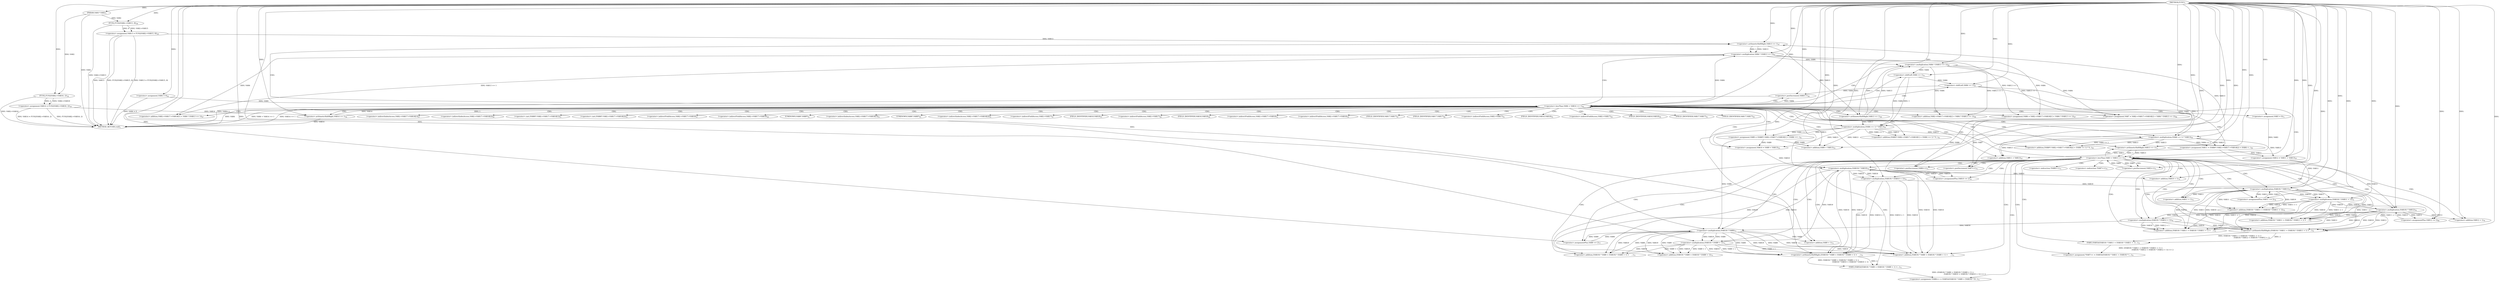 digraph "FUN1" {  
"8" [label = <(METHOD,FUN1)<SUB>1</SUB>> ]
"199" [label = <(METHOD_RETURN,void)<SUB>1</SUB>> ]
"9" [label = <(PARAM,VAR1* VAR2)<SUB>1</SUB>> ]
"21" [label = <(&lt;operator&gt;.assignment,VAR13 = FUN2(VAR2-&gt;VAR15, 8))<SUB>29</SUB>> ]
"28" [label = <(&lt;operator&gt;.assignment,VAR14 = FUN2(VAR2-&gt;VAR16, 2))<SUB>30</SUB>> ]
"40" [label = <(&lt;operator&gt;.lessThan,VAR4 &lt; VAR14 &gt;&gt; 1)<SUB>44</SUB>> ]
"45" [label = <(&lt;operator&gt;.postIncrement,VAR4++)<SUB>44</SUB>> ]
"23" [label = <(FUN2,FUN2(VAR2-&gt;VAR15, 8))<SUB>29</SUB>> ]
"30" [label = <(FUN2,FUN2(VAR2-&gt;VAR16, 2))<SUB>30</SUB>> ]
"37" [label = <(&lt;operator&gt;.assignment,VAR4 = 0)<SUB>44</SUB>> ]
"48" [label = <(&lt;operator&gt;.assignment,VAR6 = VAR2-&gt;VAR17-&gt;VAR18[1] + VAR4 * (VAR13 &gt;&gt; 1))<SUB>47</SUB>> ]
"63" [label = <(&lt;operator&gt;.assignment,VAR7 = VAR2-&gt;VAR17-&gt;VAR18[2] + VAR4 * (VAR13 &gt;&gt; 1))<SUB>49</SUB>> ]
"78" [label = <(&lt;operator&gt;.assignment,VAR9 = (VAR8*) VAR2-&gt;VAR17-&gt;VAR18[1] + (VAR4 &lt;&lt;...)<SUB>51</SUB>> ]
"95" [label = <(&lt;operator&gt;.assignment,VAR10 = VAR9 + VAR13)<SUB>53</SUB>> ]
"100" [label = <(&lt;operator&gt;.assignment,VAR11 = (VAR8*) VAR2-&gt;VAR17-&gt;VAR18[2] + (VAR4 &lt;...)<SUB>55</SUB>> ]
"117" [label = <(&lt;operator&gt;.assignment,VAR12 = VAR11 + VAR13)<SUB>57</SUB>> ]
"42" [label = <(&lt;operator&gt;.arithmeticShiftRight,VAR14 &gt;&gt; 1)<SUB>44</SUB>> ]
"127" [label = <(&lt;operator&gt;.lessThan,VAR3 &lt; VAR13 &gt;&gt; 1)<SUB>71</SUB>> ]
"132" [label = <(&lt;operator&gt;.postIncrement,VAR3++)<SUB>71</SUB>> ]
"50" [label = <(&lt;operator&gt;.addition,VAR2-&gt;VAR17-&gt;VAR18[1] + VAR4 * (VAR13 &gt;&gt; 1))<SUB>47</SUB>> ]
"65" [label = <(&lt;operator&gt;.addition,VAR2-&gt;VAR17-&gt;VAR18[2] + VAR4 * (VAR13 &gt;&gt; 1))<SUB>49</SUB>> ]
"80" [label = <(&lt;operator&gt;.addition,(VAR8*) VAR2-&gt;VAR17-&gt;VAR18[1] + (VAR4 &lt;&lt; 1) * V...)<SUB>51</SUB>> ]
"97" [label = <(&lt;operator&gt;.addition,VAR9 + VAR13)<SUB>53</SUB>> ]
"102" [label = <(&lt;operator&gt;.addition,(VAR8*) VAR2-&gt;VAR17-&gt;VAR18[2] + (VAR4 &lt;&lt; 1) * V...)<SUB>55</SUB>> ]
"119" [label = <(&lt;operator&gt;.addition,VAR11 + VAR13)<SUB>57</SUB>> ]
"124" [label = <(&lt;operator&gt;.assignment,VAR3 = 0)<SUB>71</SUB>> ]
"135" [label = <(&lt;operator&gt;.assignment,*VAR6++ = (VAR5)(((VAR19) * VAR9 + (VAR19) * (V...)<SUB>73</SUB>> ]
"161" [label = <(&lt;operator&gt;.assignment,*VAR7++ = (VAR5)(((VAR19) * VAR11 + (VAR19) * (...)<SUB>75</SUB>> ]
"187" [label = <(&lt;operator&gt;.assignmentPlus,VAR9 += 2)<SUB>77</SUB>> ]
"190" [label = <(&lt;operator&gt;.assignmentPlus,VAR10 += 2)<SUB>78</SUB>> ]
"193" [label = <(&lt;operator&gt;.assignmentPlus,VAR11 += 2)<SUB>79</SUB>> ]
"196" [label = <(&lt;operator&gt;.assignmentPlus,VAR12 += 2)<SUB>80</SUB>> ]
"58" [label = <(&lt;operator&gt;.multiplication,VAR4 * (VAR13 &gt;&gt; 1))<SUB>47</SUB>> ]
"73" [label = <(&lt;operator&gt;.multiplication,VAR4 * (VAR13 &gt;&gt; 1))<SUB>49</SUB>> ]
"90" [label = <(&lt;operator&gt;.multiplication,(VAR4 &lt;&lt; 1) * VAR13)<SUB>51</SUB>> ]
"112" [label = <(&lt;operator&gt;.multiplication,(VAR4 &lt;&lt; 1) * VAR13)<SUB>55</SUB>> ]
"129" [label = <(&lt;operator&gt;.arithmeticShiftRight,VAR13 &gt;&gt; 1)<SUB>71</SUB>> ]
"60" [label = <(&lt;operator&gt;.arithmeticShiftRight,VAR13 &gt;&gt; 1)<SUB>47</SUB>> ]
"75" [label = <(&lt;operator&gt;.arithmeticShiftRight,VAR13 &gt;&gt; 1)<SUB>49</SUB>> ]
"91" [label = <(&lt;operator&gt;.shiftLeft,VAR4 &lt;&lt; 1)<SUB>51</SUB>> ]
"113" [label = <(&lt;operator&gt;.shiftLeft,VAR4 &lt;&lt; 1)<SUB>55</SUB>> ]
"139" [label = <(VAR5,(VAR5)(((VAR19) * VAR9 + (VAR19) * (VAR9 + 1) +...)<SUB>73</SUB>> ]
"165" [label = <(VAR5,(VAR5)(((VAR19) * VAR11 + (VAR19) * (VAR11 + 1)...)<SUB>75</SUB>> ]
"137" [label = <(&lt;operator&gt;.postIncrement,VAR6++)<SUB>73</SUB>> ]
"140" [label = <(&lt;operator&gt;.arithmeticShiftRight,((VAR19) * VAR9 + (VAR19) * (VAR9 + 1) +
			   ...)<SUB>73</SUB>> ]
"163" [label = <(&lt;operator&gt;.postIncrement,VAR7++)<SUB>75</SUB>> ]
"166" [label = <(&lt;operator&gt;.arithmeticShiftRight,((VAR19) * VAR11 + (VAR19) * (VAR11 + 1) +
			 ...)<SUB>75</SUB>> ]
"141" [label = <(&lt;operator&gt;.addition,(VAR19) * VAR9 + (VAR19) * (VAR9 + 1) +
			    ...)<SUB>73</SUB>> ]
"167" [label = <(&lt;operator&gt;.addition,(VAR19) * VAR11 + (VAR19) * (VAR11 + 1) +
			  ...)<SUB>75</SUB>> ]
"142" [label = <(&lt;operator&gt;.addition,(VAR19) * VAR9 + (VAR19) * (VAR9 + 1) +
			    ...)<SUB>73</SUB>> ]
"155" [label = <(&lt;operator&gt;.multiplication,(VAR19) * (VAR10 + 1))<SUB>74</SUB>> ]
"168" [label = <(&lt;operator&gt;.addition,(VAR19) * VAR11 + (VAR19) * (VAR11 + 1) +
			  ...)<SUB>75</SUB>> ]
"181" [label = <(&lt;operator&gt;.multiplication,(VAR19) * (VAR12 + 1))<SUB>76</SUB>> ]
"143" [label = <(&lt;operator&gt;.addition,(VAR19) * VAR9 + (VAR19) * (VAR9 + 1))<SUB>73</SUB>> ]
"152" [label = <(&lt;operator&gt;.multiplication,(VAR19) * VAR10)<SUB>74</SUB>> ]
"157" [label = <(&lt;operator&gt;.addition,VAR10 + 1)<SUB>74</SUB>> ]
"169" [label = <(&lt;operator&gt;.addition,(VAR19) * VAR11 + (VAR19) * (VAR11 + 1))<SUB>75</SUB>> ]
"178" [label = <(&lt;operator&gt;.multiplication,(VAR19) * VAR12)<SUB>76</SUB>> ]
"183" [label = <(&lt;operator&gt;.addition,VAR12 + 1)<SUB>76</SUB>> ]
"144" [label = <(&lt;operator&gt;.multiplication,(VAR19) * VAR9)<SUB>73</SUB>> ]
"147" [label = <(&lt;operator&gt;.multiplication,(VAR19) * (VAR9 + 1))<SUB>73</SUB>> ]
"170" [label = <(&lt;operator&gt;.multiplication,(VAR19) * VAR11)<SUB>75</SUB>> ]
"173" [label = <(&lt;operator&gt;.multiplication,(VAR19) * (VAR11 + 1))<SUB>75</SUB>> ]
"149" [label = <(&lt;operator&gt;.addition,VAR9 + 1)<SUB>73</SUB>> ]
"175" [label = <(&lt;operator&gt;.addition,VAR11 + 1)<SUB>75</SUB>> ]
"51" [label = <(&lt;operator&gt;.indirectIndexAccess,VAR2-&gt;VAR17-&gt;VAR18[1])<SUB>47</SUB>> ]
"66" [label = <(&lt;operator&gt;.indirectIndexAccess,VAR2-&gt;VAR17-&gt;VAR18[2])<SUB>49</SUB>> ]
"81" [label = <(&lt;operator&gt;.cast,(VAR8*) VAR2-&gt;VAR17-&gt;VAR18[1])<SUB>51</SUB>> ]
"103" [label = <(&lt;operator&gt;.cast,(VAR8*) VAR2-&gt;VAR17-&gt;VAR18[2])<SUB>55</SUB>> ]
"52" [label = <(&lt;operator&gt;.indirectFieldAccess,VAR2-&gt;VAR17-&gt;VAR18)<SUB>47</SUB>> ]
"67" [label = <(&lt;operator&gt;.indirectFieldAccess,VAR2-&gt;VAR17-&gt;VAR18)<SUB>49</SUB>> ]
"82" [label = <(UNKNOWN,VAR8*,VAR8*)<SUB>51</SUB>> ]
"83" [label = <(&lt;operator&gt;.indirectIndexAccess,VAR2-&gt;VAR17-&gt;VAR18[1])<SUB>51</SUB>> ]
"104" [label = <(UNKNOWN,VAR8*,VAR8*)<SUB>55</SUB>> ]
"105" [label = <(&lt;operator&gt;.indirectIndexAccess,VAR2-&gt;VAR17-&gt;VAR18[2])<SUB>55</SUB>> ]
"136" [label = <(&lt;operator&gt;.indirection,*VAR6++)<SUB>73</SUB>> ]
"162" [label = <(&lt;operator&gt;.indirection,*VAR7++)<SUB>75</SUB>> ]
"53" [label = <(&lt;operator&gt;.indirectFieldAccess,VAR2-&gt;VAR17)<SUB>47</SUB>> ]
"56" [label = <(FIELD_IDENTIFIER,VAR18,VAR18)<SUB>47</SUB>> ]
"68" [label = <(&lt;operator&gt;.indirectFieldAccess,VAR2-&gt;VAR17)<SUB>49</SUB>> ]
"71" [label = <(FIELD_IDENTIFIER,VAR18,VAR18)<SUB>49</SUB>> ]
"84" [label = <(&lt;operator&gt;.indirectFieldAccess,VAR2-&gt;VAR17-&gt;VAR18)<SUB>51</SUB>> ]
"106" [label = <(&lt;operator&gt;.indirectFieldAccess,VAR2-&gt;VAR17-&gt;VAR18)<SUB>55</SUB>> ]
"55" [label = <(FIELD_IDENTIFIER,VAR17,VAR17)<SUB>47</SUB>> ]
"70" [label = <(FIELD_IDENTIFIER,VAR17,VAR17)<SUB>49</SUB>> ]
"85" [label = <(&lt;operator&gt;.indirectFieldAccess,VAR2-&gt;VAR17)<SUB>51</SUB>> ]
"88" [label = <(FIELD_IDENTIFIER,VAR18,VAR18)<SUB>51</SUB>> ]
"107" [label = <(&lt;operator&gt;.indirectFieldAccess,VAR2-&gt;VAR17)<SUB>55</SUB>> ]
"110" [label = <(FIELD_IDENTIFIER,VAR18,VAR18)<SUB>55</SUB>> ]
"87" [label = <(FIELD_IDENTIFIER,VAR17,VAR17)<SUB>51</SUB>> ]
"109" [label = <(FIELD_IDENTIFIER,VAR17,VAR17)<SUB>55</SUB>> ]
  "9" -> "199"  [ label = "DDG: VAR2"] 
  "21" -> "199"  [ label = "DDG: VAR13"] 
  "23" -> "199"  [ label = "DDG: VAR2-&gt;VAR15"] 
  "21" -> "199"  [ label = "DDG: FUN2(VAR2-&gt;VAR15, 8)"] 
  "21" -> "199"  [ label = "DDG: VAR13 = FUN2(VAR2-&gt;VAR15, 8)"] 
  "30" -> "199"  [ label = "DDG: VAR2-&gt;VAR16"] 
  "28" -> "199"  [ label = "DDG: FUN2(VAR2-&gt;VAR16, 2)"] 
  "28" -> "199"  [ label = "DDG: VAR14 = FUN2(VAR2-&gt;VAR16, 2)"] 
  "37" -> "199"  [ label = "DDG: VAR4 = 0"] 
  "40" -> "199"  [ label = "DDG: VAR4"] 
  "42" -> "199"  [ label = "DDG: VAR14"] 
  "40" -> "199"  [ label = "DDG: VAR14 &gt;&gt; 1"] 
  "40" -> "199"  [ label = "DDG: VAR4 &lt; VAR14 &gt;&gt; 1"] 
  "45" -> "199"  [ label = "DDG: VAR4++"] 
  "8" -> "9"  [ label = "DDG: "] 
  "23" -> "21"  [ label = "DDG: VAR2-&gt;VAR15"] 
  "23" -> "21"  [ label = "DDG: 8"] 
  "30" -> "28"  [ label = "DDG: VAR2-&gt;VAR16"] 
  "30" -> "28"  [ label = "DDG: 2"] 
  "9" -> "23"  [ label = "DDG: VAR2"] 
  "8" -> "23"  [ label = "DDG: "] 
  "9" -> "30"  [ label = "DDG: VAR2"] 
  "8" -> "30"  [ label = "DDG: "] 
  "8" -> "37"  [ label = "DDG: "] 
  "37" -> "40"  [ label = "DDG: VAR4"] 
  "45" -> "40"  [ label = "DDG: VAR4"] 
  "8" -> "40"  [ label = "DDG: "] 
  "42" -> "40"  [ label = "DDG: VAR14"] 
  "42" -> "40"  [ label = "DDG: 1"] 
  "113" -> "45"  [ label = "DDG: VAR4"] 
  "8" -> "45"  [ label = "DDG: "] 
  "58" -> "48"  [ label = "DDG: VAR4"] 
  "58" -> "48"  [ label = "DDG: VAR13 &gt;&gt; 1"] 
  "73" -> "63"  [ label = "DDG: VAR4"] 
  "73" -> "63"  [ label = "DDG: VAR13 &gt;&gt; 1"] 
  "90" -> "78"  [ label = "DDG: VAR4 &lt;&lt; 1"] 
  "90" -> "78"  [ label = "DDG: VAR13"] 
  "78" -> "95"  [ label = "DDG: VAR9"] 
  "8" -> "95"  [ label = "DDG: "] 
  "90" -> "95"  [ label = "DDG: VAR13"] 
  "112" -> "100"  [ label = "DDG: VAR4 &lt;&lt; 1"] 
  "112" -> "100"  [ label = "DDG: VAR13"] 
  "100" -> "117"  [ label = "DDG: VAR11"] 
  "8" -> "117"  [ label = "DDG: "] 
  "112" -> "117"  [ label = "DDG: VAR13"] 
  "28" -> "42"  [ label = "DDG: VAR14"] 
  "8" -> "42"  [ label = "DDG: "] 
  "58" -> "50"  [ label = "DDG: VAR4"] 
  "58" -> "50"  [ label = "DDG: VAR13 &gt;&gt; 1"] 
  "73" -> "65"  [ label = "DDG: VAR4"] 
  "73" -> "65"  [ label = "DDG: VAR13 &gt;&gt; 1"] 
  "90" -> "80"  [ label = "DDG: VAR4 &lt;&lt; 1"] 
  "90" -> "80"  [ label = "DDG: VAR13"] 
  "78" -> "97"  [ label = "DDG: VAR9"] 
  "8" -> "97"  [ label = "DDG: "] 
  "90" -> "97"  [ label = "DDG: VAR13"] 
  "112" -> "102"  [ label = "DDG: VAR4 &lt;&lt; 1"] 
  "112" -> "102"  [ label = "DDG: VAR13"] 
  "100" -> "119"  [ label = "DDG: VAR11"] 
  "8" -> "119"  [ label = "DDG: "] 
  "112" -> "119"  [ label = "DDG: VAR13"] 
  "8" -> "124"  [ label = "DDG: "] 
  "124" -> "127"  [ label = "DDG: VAR3"] 
  "132" -> "127"  [ label = "DDG: VAR3"] 
  "8" -> "127"  [ label = "DDG: "] 
  "129" -> "127"  [ label = "DDG: VAR13"] 
  "129" -> "127"  [ label = "DDG: 1"] 
  "127" -> "132"  [ label = "DDG: VAR3"] 
  "8" -> "132"  [ label = "DDG: "] 
  "139" -> "135"  [ label = "DDG: ((VAR19) * VAR9 + (VAR19) * (VAR9 + 1) +
			                    (VAR19) * VAR10 + (VAR19) * (VAR10 + 1)) &gt;&gt; 2"] 
  "165" -> "161"  [ label = "DDG: ((VAR19) * VAR11 + (VAR19) * (VAR11 + 1) +
			                    (VAR19) * VAR12 + (VAR19) * (VAR12 + 1)) &gt;&gt; 2"] 
  "8" -> "187"  [ label = "DDG: "] 
  "8" -> "190"  [ label = "DDG: "] 
  "8" -> "193"  [ label = "DDG: "] 
  "8" -> "196"  [ label = "DDG: "] 
  "40" -> "58"  [ label = "DDG: VAR4"] 
  "8" -> "58"  [ label = "DDG: "] 
  "60" -> "58"  [ label = "DDG: VAR13"] 
  "60" -> "58"  [ label = "DDG: 1"] 
  "58" -> "73"  [ label = "DDG: VAR4"] 
  "8" -> "73"  [ label = "DDG: "] 
  "75" -> "73"  [ label = "DDG: VAR13"] 
  "75" -> "73"  [ label = "DDG: 1"] 
  "91" -> "90"  [ label = "DDG: VAR4"] 
  "91" -> "90"  [ label = "DDG: 1"] 
  "75" -> "90"  [ label = "DDG: VAR13"] 
  "8" -> "90"  [ label = "DDG: "] 
  "113" -> "112"  [ label = "DDG: VAR4"] 
  "113" -> "112"  [ label = "DDG: 1"] 
  "8" -> "112"  [ label = "DDG: "] 
  "90" -> "112"  [ label = "DDG: VAR13"] 
  "8" -> "129"  [ label = "DDG: "] 
  "112" -> "129"  [ label = "DDG: VAR13"] 
  "144" -> "187"  [ label = "DDG: VAR9"] 
  "152" -> "190"  [ label = "DDG: VAR10"] 
  "170" -> "193"  [ label = "DDG: VAR11"] 
  "178" -> "196"  [ label = "DDG: VAR12"] 
  "21" -> "60"  [ label = "DDG: VAR13"] 
  "129" -> "60"  [ label = "DDG: VAR13"] 
  "8" -> "60"  [ label = "DDG: "] 
  "60" -> "75"  [ label = "DDG: VAR13"] 
  "8" -> "75"  [ label = "DDG: "] 
  "73" -> "91"  [ label = "DDG: VAR4"] 
  "8" -> "91"  [ label = "DDG: "] 
  "91" -> "113"  [ label = "DDG: VAR4"] 
  "8" -> "113"  [ label = "DDG: "] 
  "140" -> "139"  [ label = "DDG: (VAR19) * VAR9 + (VAR19) * (VAR9 + 1) +
			                    (VAR19) * VAR10 + (VAR19) * (VAR10 + 1)"] 
  "140" -> "139"  [ label = "DDG: 2"] 
  "166" -> "165"  [ label = "DDG: (VAR19) * VAR11 + (VAR19) * (VAR11 + 1) +
			                    (VAR19) * VAR12 + (VAR19) * (VAR12 + 1)"] 
  "166" -> "165"  [ label = "DDG: 2"] 
  "48" -> "137"  [ label = "DDG: VAR6"] 
  "8" -> "137"  [ label = "DDG: "] 
  "144" -> "140"  [ label = "DDG: VAR19"] 
  "144" -> "140"  [ label = "DDG: VAR9"] 
  "147" -> "140"  [ label = "DDG: VAR19"] 
  "147" -> "140"  [ label = "DDG: VAR9 + 1"] 
  "152" -> "140"  [ label = "DDG: VAR19"] 
  "152" -> "140"  [ label = "DDG: VAR10"] 
  "155" -> "140"  [ label = "DDG: VAR19"] 
  "155" -> "140"  [ label = "DDG: VAR10 + 1"] 
  "8" -> "140"  [ label = "DDG: "] 
  "63" -> "163"  [ label = "DDG: VAR7"] 
  "8" -> "163"  [ label = "DDG: "] 
  "170" -> "166"  [ label = "DDG: VAR19"] 
  "170" -> "166"  [ label = "DDG: VAR11"] 
  "173" -> "166"  [ label = "DDG: VAR19"] 
  "173" -> "166"  [ label = "DDG: VAR11 + 1"] 
  "178" -> "166"  [ label = "DDG: VAR19"] 
  "178" -> "166"  [ label = "DDG: VAR12"] 
  "181" -> "166"  [ label = "DDG: VAR19"] 
  "181" -> "166"  [ label = "DDG: VAR12 + 1"] 
  "8" -> "166"  [ label = "DDG: "] 
  "144" -> "141"  [ label = "DDG: VAR19"] 
  "144" -> "141"  [ label = "DDG: VAR9"] 
  "147" -> "141"  [ label = "DDG: VAR19"] 
  "147" -> "141"  [ label = "DDG: VAR9 + 1"] 
  "152" -> "141"  [ label = "DDG: VAR19"] 
  "152" -> "141"  [ label = "DDG: VAR10"] 
  "155" -> "141"  [ label = "DDG: VAR19"] 
  "155" -> "141"  [ label = "DDG: VAR10 + 1"] 
  "170" -> "167"  [ label = "DDG: VAR19"] 
  "170" -> "167"  [ label = "DDG: VAR11"] 
  "173" -> "167"  [ label = "DDG: VAR19"] 
  "173" -> "167"  [ label = "DDG: VAR11 + 1"] 
  "178" -> "167"  [ label = "DDG: VAR19"] 
  "178" -> "167"  [ label = "DDG: VAR12"] 
  "181" -> "167"  [ label = "DDG: VAR19"] 
  "181" -> "167"  [ label = "DDG: VAR12 + 1"] 
  "144" -> "142"  [ label = "DDG: VAR19"] 
  "144" -> "142"  [ label = "DDG: VAR9"] 
  "147" -> "142"  [ label = "DDG: VAR19"] 
  "147" -> "142"  [ label = "DDG: VAR9 + 1"] 
  "152" -> "142"  [ label = "DDG: VAR19"] 
  "152" -> "142"  [ label = "DDG: VAR10"] 
  "152" -> "155"  [ label = "DDG: VAR19"] 
  "8" -> "155"  [ label = "DDG: "] 
  "152" -> "155"  [ label = "DDG: VAR10"] 
  "170" -> "168"  [ label = "DDG: VAR19"] 
  "170" -> "168"  [ label = "DDG: VAR11"] 
  "173" -> "168"  [ label = "DDG: VAR19"] 
  "173" -> "168"  [ label = "DDG: VAR11 + 1"] 
  "178" -> "168"  [ label = "DDG: VAR19"] 
  "178" -> "168"  [ label = "DDG: VAR12"] 
  "178" -> "181"  [ label = "DDG: VAR19"] 
  "8" -> "181"  [ label = "DDG: "] 
  "178" -> "181"  [ label = "DDG: VAR12"] 
  "144" -> "143"  [ label = "DDG: VAR19"] 
  "144" -> "143"  [ label = "DDG: VAR9"] 
  "147" -> "143"  [ label = "DDG: VAR19"] 
  "147" -> "143"  [ label = "DDG: VAR9 + 1"] 
  "147" -> "152"  [ label = "DDG: VAR19"] 
  "8" -> "152"  [ label = "DDG: "] 
  "95" -> "152"  [ label = "DDG: VAR10"] 
  "190" -> "152"  [ label = "DDG: VAR10"] 
  "152" -> "157"  [ label = "DDG: VAR10"] 
  "8" -> "157"  [ label = "DDG: "] 
  "170" -> "169"  [ label = "DDG: VAR19"] 
  "170" -> "169"  [ label = "DDG: VAR11"] 
  "173" -> "169"  [ label = "DDG: VAR19"] 
  "173" -> "169"  [ label = "DDG: VAR11 + 1"] 
  "173" -> "178"  [ label = "DDG: VAR19"] 
  "8" -> "178"  [ label = "DDG: "] 
  "117" -> "178"  [ label = "DDG: VAR12"] 
  "196" -> "178"  [ label = "DDG: VAR12"] 
  "178" -> "183"  [ label = "DDG: VAR12"] 
  "8" -> "183"  [ label = "DDG: "] 
  "181" -> "144"  [ label = "DDG: VAR19"] 
  "8" -> "144"  [ label = "DDG: "] 
  "187" -> "144"  [ label = "DDG: VAR9"] 
  "78" -> "144"  [ label = "DDG: VAR9"] 
  "144" -> "147"  [ label = "DDG: VAR19"] 
  "8" -> "147"  [ label = "DDG: "] 
  "144" -> "147"  [ label = "DDG: VAR9"] 
  "155" -> "170"  [ label = "DDG: VAR19"] 
  "8" -> "170"  [ label = "DDG: "] 
  "193" -> "170"  [ label = "DDG: VAR11"] 
  "100" -> "170"  [ label = "DDG: VAR11"] 
  "170" -> "173"  [ label = "DDG: VAR19"] 
  "8" -> "173"  [ label = "DDG: "] 
  "170" -> "173"  [ label = "DDG: VAR11"] 
  "144" -> "149"  [ label = "DDG: VAR9"] 
  "8" -> "149"  [ label = "DDG: "] 
  "170" -> "175"  [ label = "DDG: VAR11"] 
  "8" -> "175"  [ label = "DDG: "] 
  "40" -> "107"  [ label = "CDG: "] 
  "40" -> "68"  [ label = "CDG: "] 
  "40" -> "60"  [ label = "CDG: "] 
  "40" -> "73"  [ label = "CDG: "] 
  "40" -> "42"  [ label = "CDG: "] 
  "40" -> "51"  [ label = "CDG: "] 
  "40" -> "113"  [ label = "CDG: "] 
  "40" -> "75"  [ label = "CDG: "] 
  "40" -> "52"  [ label = "CDG: "] 
  "40" -> "81"  [ label = "CDG: "] 
  "40" -> "84"  [ label = "CDG: "] 
  "40" -> "102"  [ label = "CDG: "] 
  "40" -> "85"  [ label = "CDG: "] 
  "40" -> "103"  [ label = "CDG: "] 
  "40" -> "56"  [ label = "CDG: "] 
  "40" -> "67"  [ label = "CDG: "] 
  "40" -> "104"  [ label = "CDG: "] 
  "40" -> "119"  [ label = "CDG: "] 
  "40" -> "95"  [ label = "CDG: "] 
  "40" -> "40"  [ label = "CDG: "] 
  "40" -> "50"  [ label = "CDG: "] 
  "40" -> "87"  [ label = "CDG: "] 
  "40" -> "97"  [ label = "CDG: "] 
  "40" -> "91"  [ label = "CDG: "] 
  "40" -> "112"  [ label = "CDG: "] 
  "40" -> "129"  [ label = "CDG: "] 
  "40" -> "90"  [ label = "CDG: "] 
  "40" -> "80"  [ label = "CDG: "] 
  "40" -> "58"  [ label = "CDG: "] 
  "40" -> "100"  [ label = "CDG: "] 
  "40" -> "88"  [ label = "CDG: "] 
  "40" -> "70"  [ label = "CDG: "] 
  "40" -> "127"  [ label = "CDG: "] 
  "40" -> "48"  [ label = "CDG: "] 
  "40" -> "66"  [ label = "CDG: "] 
  "40" -> "45"  [ label = "CDG: "] 
  "40" -> "106"  [ label = "CDG: "] 
  "40" -> "65"  [ label = "CDG: "] 
  "40" -> "82"  [ label = "CDG: "] 
  "40" -> "83"  [ label = "CDG: "] 
  "40" -> "71"  [ label = "CDG: "] 
  "40" -> "105"  [ label = "CDG: "] 
  "40" -> "53"  [ label = "CDG: "] 
  "40" -> "110"  [ label = "CDG: "] 
  "40" -> "117"  [ label = "CDG: "] 
  "40" -> "63"  [ label = "CDG: "] 
  "40" -> "55"  [ label = "CDG: "] 
  "40" -> "124"  [ label = "CDG: "] 
  "40" -> "78"  [ label = "CDG: "] 
  "40" -> "109"  [ label = "CDG: "] 
  "127" -> "167"  [ label = "CDG: "] 
  "127" -> "136"  [ label = "CDG: "] 
  "127" -> "169"  [ label = "CDG: "] 
  "127" -> "161"  [ label = "CDG: "] 
  "127" -> "163"  [ label = "CDG: "] 
  "127" -> "178"  [ label = "CDG: "] 
  "127" -> "196"  [ label = "CDG: "] 
  "127" -> "149"  [ label = "CDG: "] 
  "127" -> "132"  [ label = "CDG: "] 
  "127" -> "162"  [ label = "CDG: "] 
  "127" -> "168"  [ label = "CDG: "] 
  "127" -> "170"  [ label = "CDG: "] 
  "127" -> "144"  [ label = "CDG: "] 
  "127" -> "129"  [ label = "CDG: "] 
  "127" -> "181"  [ label = "CDG: "] 
  "127" -> "187"  [ label = "CDG: "] 
  "127" -> "190"  [ label = "CDG: "] 
  "127" -> "173"  [ label = "CDG: "] 
  "127" -> "137"  [ label = "CDG: "] 
  "127" -> "152"  [ label = "CDG: "] 
  "127" -> "127"  [ label = "CDG: "] 
  "127" -> "155"  [ label = "CDG: "] 
  "127" -> "139"  [ label = "CDG: "] 
  "127" -> "141"  [ label = "CDG: "] 
  "127" -> "183"  [ label = "CDG: "] 
  "127" -> "193"  [ label = "CDG: "] 
  "127" -> "166"  [ label = "CDG: "] 
  "127" -> "142"  [ label = "CDG: "] 
  "127" -> "157"  [ label = "CDG: "] 
  "127" -> "140"  [ label = "CDG: "] 
  "127" -> "143"  [ label = "CDG: "] 
  "127" -> "165"  [ label = "CDG: "] 
  "127" -> "147"  [ label = "CDG: "] 
  "127" -> "135"  [ label = "CDG: "] 
  "127" -> "175"  [ label = "CDG: "] 
}
